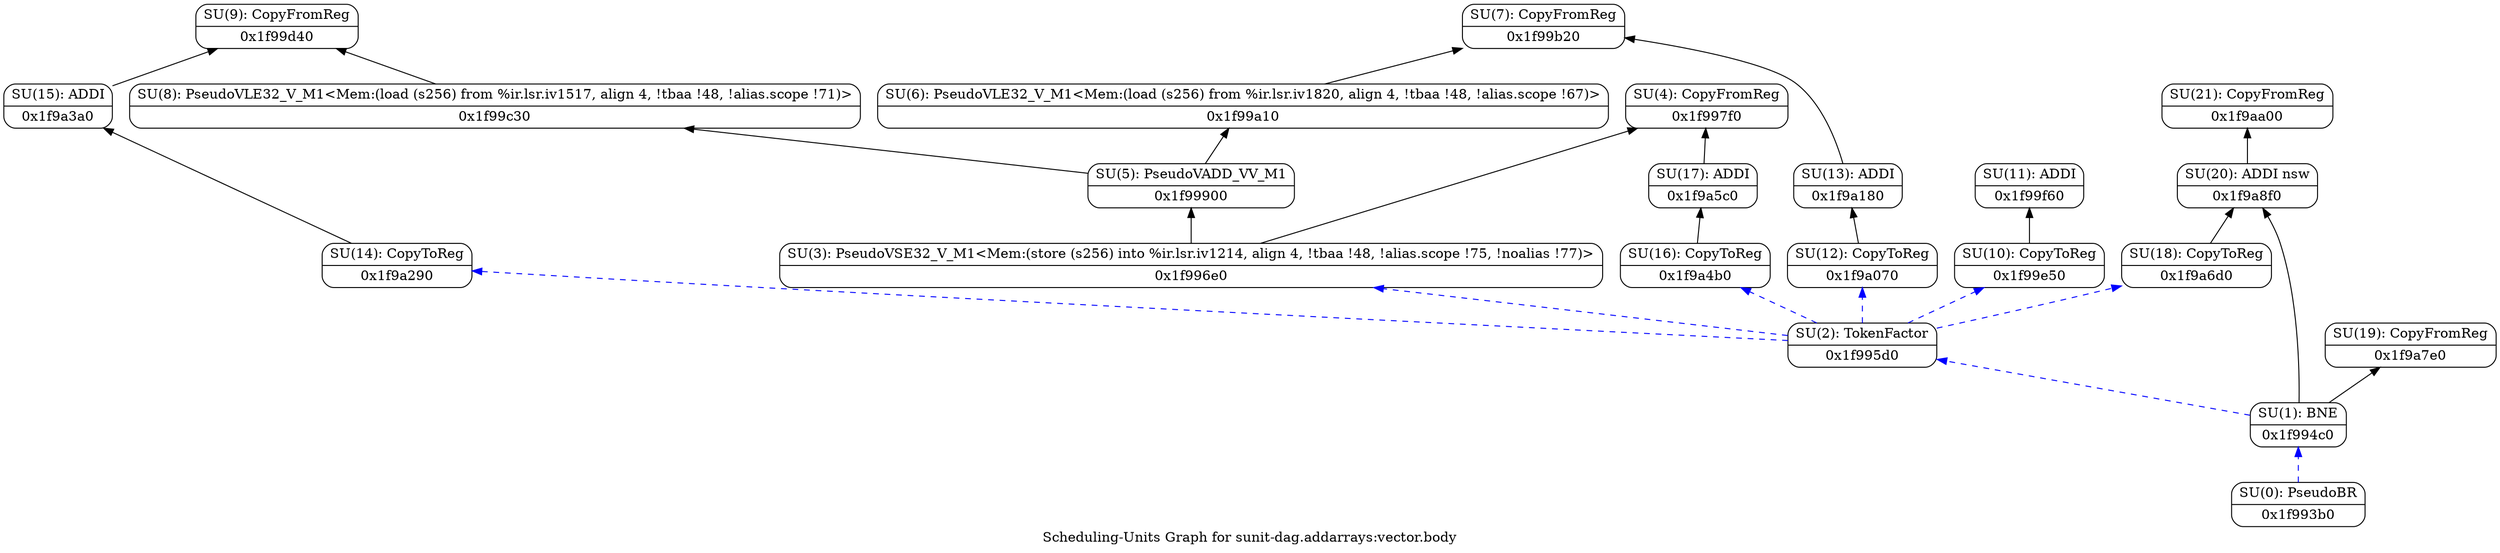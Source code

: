 digraph "Scheduling-Units Graph for sunit-dag.addarrays:vector.body" {
	rankdir="BT";
	label="Scheduling-Units Graph for sunit-dag.addarrays:vector.body";

	Node0x1f993b0 [shape=record,shape=Mrecord,label="{SU(0): PseudoBR|0x1f993b0}"];
	Node0x1f993b0 -> Node0x1f994c0[color=blue,style=dashed];
	Node0x1f994c0 [shape=record,shape=Mrecord,label="{SU(1): BNE|0x1f994c0}"];
	Node0x1f994c0 -> Node0x1f9a8f0;
	Node0x1f994c0 -> Node0x1f9a7e0;
	Node0x1f994c0 -> Node0x1f995d0[color=blue,style=dashed];
	Node0x1f995d0 [shape=record,shape=Mrecord,label="{SU(2): TokenFactor|0x1f995d0}"];
	Node0x1f995d0 -> Node0x1f9a6d0[color=blue,style=dashed];
	Node0x1f995d0 -> Node0x1f9a4b0[color=blue,style=dashed];
	Node0x1f995d0 -> Node0x1f9a290[color=blue,style=dashed];
	Node0x1f995d0 -> Node0x1f9a070[color=blue,style=dashed];
	Node0x1f995d0 -> Node0x1f99e50[color=blue,style=dashed];
	Node0x1f995d0 -> Node0x1f996e0[color=blue,style=dashed];
	Node0x1f996e0 [shape=record,shape=Mrecord,label="{SU(3): PseudoVSE32_V_M1\<Mem:(store (s256) into %ir.lsr.iv1214, align 4, !tbaa !48, !alias.scope !75, !noalias !77)\>|0x1f996e0}"];
	Node0x1f996e0 -> Node0x1f99900;
	Node0x1f996e0 -> Node0x1f997f0;
	Node0x1f997f0 [shape=record,shape=Mrecord,label="{SU(4): CopyFromReg|0x1f997f0}"];
	Node0x1f99900 [shape=record,shape=Mrecord,label="{SU(5): PseudoVADD_VV_M1|0x1f99900}"];
	Node0x1f99900 -> Node0x1f99c30;
	Node0x1f99900 -> Node0x1f99a10;
	Node0x1f99a10 [shape=record,shape=Mrecord,label="{SU(6): PseudoVLE32_V_M1\<Mem:(load (s256) from %ir.lsr.iv1820, align 4, !tbaa !48, !alias.scope !67)\>|0x1f99a10}"];
	Node0x1f99a10 -> Node0x1f99b20;
	Node0x1f99b20 [shape=record,shape=Mrecord,label="{SU(7): CopyFromReg|0x1f99b20}"];
	Node0x1f99c30 [shape=record,shape=Mrecord,label="{SU(8): PseudoVLE32_V_M1\<Mem:(load (s256) from %ir.lsr.iv1517, align 4, !tbaa !48, !alias.scope !71)\>|0x1f99c30}"];
	Node0x1f99c30 -> Node0x1f99d40;
	Node0x1f99d40 [shape=record,shape=Mrecord,label="{SU(9): CopyFromReg|0x1f99d40}"];
	Node0x1f99e50 [shape=record,shape=Mrecord,label="{SU(10): CopyToReg|0x1f99e50}"];
	Node0x1f99e50 -> Node0x1f99f60;
	Node0x1f99f60 [shape=record,shape=Mrecord,label="{SU(11): ADDI|0x1f99f60}"];
	Node0x1f9a070 [shape=record,shape=Mrecord,label="{SU(12): CopyToReg|0x1f9a070}"];
	Node0x1f9a070 -> Node0x1f9a180;
	Node0x1f9a180 [shape=record,shape=Mrecord,label="{SU(13): ADDI|0x1f9a180}"];
	Node0x1f9a180 -> Node0x1f99b20;
	Node0x1f9a290 [shape=record,shape=Mrecord,label="{SU(14): CopyToReg|0x1f9a290}"];
	Node0x1f9a290 -> Node0x1f9a3a0;
	Node0x1f9a3a0 [shape=record,shape=Mrecord,label="{SU(15): ADDI|0x1f9a3a0}"];
	Node0x1f9a3a0 -> Node0x1f99d40;
	Node0x1f9a4b0 [shape=record,shape=Mrecord,label="{SU(16): CopyToReg|0x1f9a4b0}"];
	Node0x1f9a4b0 -> Node0x1f9a5c0;
	Node0x1f9a5c0 [shape=record,shape=Mrecord,label="{SU(17): ADDI|0x1f9a5c0}"];
	Node0x1f9a5c0 -> Node0x1f997f0;
	Node0x1f9a6d0 [shape=record,shape=Mrecord,label="{SU(18): CopyToReg|0x1f9a6d0}"];
	Node0x1f9a6d0 -> Node0x1f9a8f0;
	Node0x1f9a7e0 [shape=record,shape=Mrecord,label="{SU(19): CopyFromReg|0x1f9a7e0}"];
	Node0x1f9a8f0 [shape=record,shape=Mrecord,label="{SU(20): ADDI nsw|0x1f9a8f0}"];
	Node0x1f9a8f0 -> Node0x1f9aa00;
	Node0x1f9aa00 [shape=record,shape=Mrecord,label="{SU(21): CopyFromReg|0x1f9aa00}"];
}
